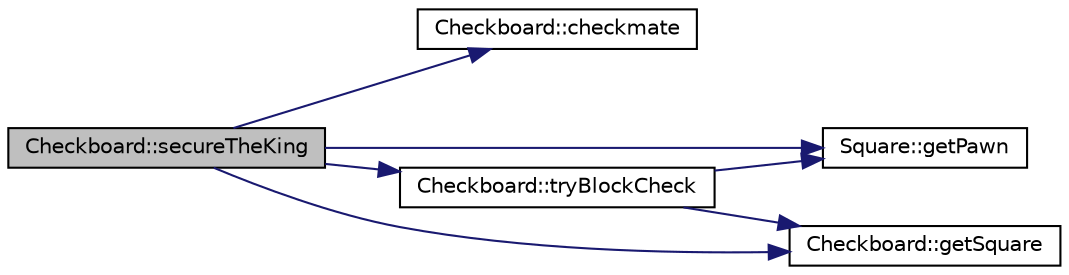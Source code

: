 digraph "Checkboard::secureTheKing"
{
 // LATEX_PDF_SIZE
  bgcolor="transparent";
  edge [fontname="Helvetica",fontsize="10",labelfontname="Helvetica",labelfontsize="10"];
  node [fontname="Helvetica",fontsize="10",shape=record];
  rankdir="LR";
  Node1 [label="Checkboard::secureTheKing",height=0.2,width=0.4,color="black", fillcolor="grey75", style="filled", fontcolor="black",tooltip=" "];
  Node1 -> Node2 [color="midnightblue",fontsize="10",style="solid",fontname="Helvetica"];
  Node2 [label="Checkboard::checkmate",height=0.2,width=0.4,color="black",URL="$d7/d22/classCheckboard.html#adf754bb50f74220b4af2fd7e4ba29311",tooltip=" "];
  Node1 -> Node3 [color="midnightblue",fontsize="10",style="solid",fontname="Helvetica"];
  Node3 [label="Square::getPawn",height=0.2,width=0.4,color="black",URL="$d3/d72/classSquare.html#aaac1678853db13ff16f25a8fc4096294",tooltip=" "];
  Node1 -> Node4 [color="midnightblue",fontsize="10",style="solid",fontname="Helvetica"];
  Node4 [label="Checkboard::getSquare",height=0.2,width=0.4,color="black",URL="$d7/d22/classCheckboard.html#a8bf65dfb381014bdb3583a04191be9fa",tooltip=" "];
  Node1 -> Node5 [color="midnightblue",fontsize="10",style="solid",fontname="Helvetica"];
  Node5 [label="Checkboard::tryBlockCheck",height=0.2,width=0.4,color="black",URL="$d7/d22/classCheckboard.html#ab2acd69adae4e135113b94b876c9c513",tooltip=" "];
  Node5 -> Node3 [color="midnightblue",fontsize="10",style="solid",fontname="Helvetica"];
  Node5 -> Node4 [color="midnightblue",fontsize="10",style="solid",fontname="Helvetica"];
}
